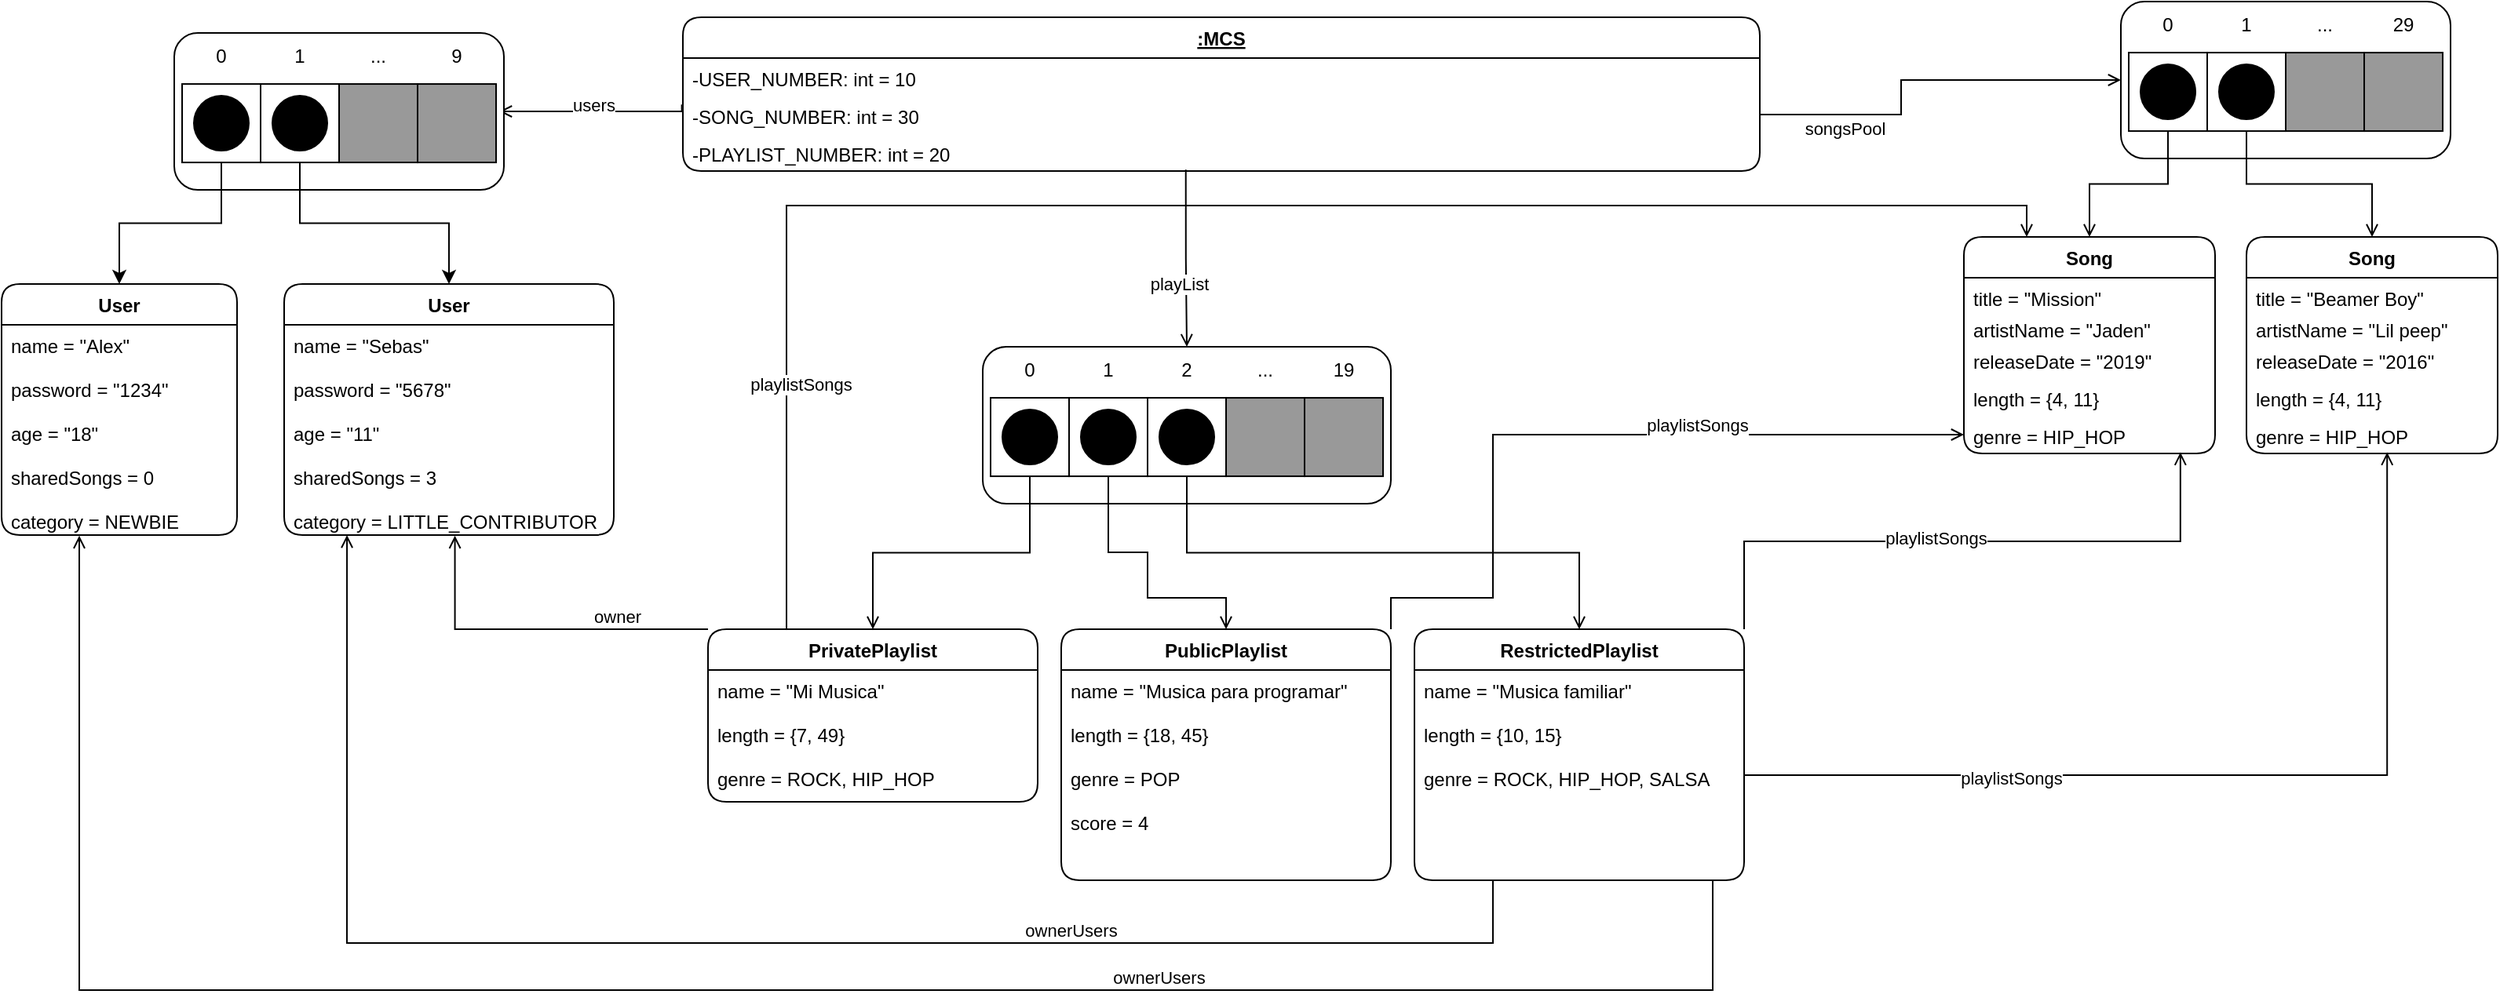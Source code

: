 <mxfile version="13.9.2" type="device"><diagram id="lf12_wgL54QdWdmyOQXL" name="Page-1"><mxGraphModel dx="2583" dy="2259" grid="1" gridSize="10" guides="1" tooltips="1" connect="1" arrows="1" fold="1" page="1" pageScale="1" pageWidth="827" pageHeight="1169" math="0" shadow="0"><root><mxCell id="0"/><mxCell id="1" parent="0"/><mxCell id="f4DITkPFxF15eC7RWUfP-1" value="User" style="swimlane;fontStyle=1;align=center;verticalAlign=top;childLayout=stackLayout;horizontal=1;startSize=26;horizontalStack=0;resizeParent=1;resizeParentMax=0;resizeLast=0;collapsible=1;marginBottom=0;fillColor=none;rounded=1;" parent="1" vertex="1"><mxGeometry x="-600" y="-180" width="150" height="160" as="geometry"/></mxCell><mxCell id="f4DITkPFxF15eC7RWUfP-2" value="name = &quot;Alex&quot;&#10;&#10;password = &quot;1234&quot;&#10;&#10;age = &quot;18&quot;&#10;&#10;sharedSongs = 0&#10;&#10;category = NEWBIE" style="text;strokeColor=none;fillColor=none;align=left;verticalAlign=top;spacingLeft=4;spacingRight=4;overflow=hidden;rotatable=0;points=[[0,0.5],[1,0.5]];portConstraint=eastwest;" parent="f4DITkPFxF15eC7RWUfP-1" vertex="1"><mxGeometry y="26" width="150" height="134" as="geometry"/></mxCell><mxCell id="f4DITkPFxF15eC7RWUfP-12" value="Song" style="swimlane;fontStyle=1;align=center;verticalAlign=top;childLayout=stackLayout;horizontal=1;startSize=26;horizontalStack=0;resizeParent=1;resizeParentMax=0;resizeLast=0;collapsible=1;marginBottom=0;rounded=1;" parent="1" vertex="1"><mxGeometry x="650" y="-210" width="160" height="138" as="geometry"/></mxCell><mxCell id="KiHyuANmDvBm40jnsKNg-39" value="title = &quot;Mission&quot;" style="text;strokeColor=none;fillColor=none;align=left;verticalAlign=top;spacingLeft=4;spacingRight=4;overflow=hidden;rotatable=0;points=[[0,0.5],[1,0.5]];portConstraint=eastwest;" parent="f4DITkPFxF15eC7RWUfP-12" vertex="1"><mxGeometry y="26" width="160" height="20" as="geometry"/></mxCell><mxCell id="KiHyuANmDvBm40jnsKNg-40" value="artistName = &quot;Jaden&quot;" style="text;strokeColor=none;fillColor=none;align=left;verticalAlign=top;spacingLeft=4;spacingRight=4;overflow=hidden;rotatable=0;points=[[0,0.5],[1,0.5]];portConstraint=eastwest;" parent="f4DITkPFxF15eC7RWUfP-12" vertex="1"><mxGeometry y="46" width="160" height="20" as="geometry"/></mxCell><mxCell id="KiHyuANmDvBm40jnsKNg-41" value="releaseDate = &quot;2019&quot;" style="text;strokeColor=none;fillColor=none;align=left;verticalAlign=top;spacingLeft=4;spacingRight=4;overflow=hidden;rotatable=0;points=[[0,0.5],[1,0.5]];portConstraint=eastwest;" parent="f4DITkPFxF15eC7RWUfP-12" vertex="1"><mxGeometry y="66" width="160" height="24" as="geometry"/></mxCell><mxCell id="KiHyuANmDvBm40jnsKNg-43" value="length = {4, 11}" style="text;strokeColor=none;fillColor=none;align=left;verticalAlign=top;spacingLeft=4;spacingRight=4;overflow=hidden;rotatable=0;points=[[0,0.5],[1,0.5]];portConstraint=eastwest;" parent="f4DITkPFxF15eC7RWUfP-12" vertex="1"><mxGeometry y="90" width="160" height="24" as="geometry"/></mxCell><mxCell id="DEvABhNCmyOokX2uYE2Q-103" value="genre = HIP_HOP" style="text;strokeColor=none;fillColor=none;align=left;verticalAlign=top;spacingLeft=4;spacingRight=4;overflow=hidden;rotatable=0;points=[[0,0.5],[1,0.5]];portConstraint=eastwest;" vertex="1" parent="f4DITkPFxF15eC7RWUfP-12"><mxGeometry y="114" width="160" height="24" as="geometry"/></mxCell><mxCell id="f4DITkPFxF15eC7RWUfP-27" value=":MCS" style="swimlane;fontStyle=5;align=center;verticalAlign=top;childLayout=stackLayout;horizontal=1;startSize=26;horizontalStack=0;resizeParent=1;resizeParentMax=0;resizeLast=0;collapsible=1;marginBottom=0;rounded=1;" parent="1" vertex="1"><mxGeometry x="-166" y="-350" width="686" height="98" as="geometry"/></mxCell><mxCell id="f4DITkPFxF15eC7RWUfP-28" value="-USER_NUMBER: int = 10" style="text;strokeColor=none;fillColor=none;align=left;verticalAlign=top;spacingLeft=4;spacingRight=4;overflow=hidden;rotatable=0;points=[[0,0.5],[1,0.5]];portConstraint=eastwest;" parent="f4DITkPFxF15eC7RWUfP-27" vertex="1"><mxGeometry y="26" width="686" height="24" as="geometry"/></mxCell><mxCell id="DEvABhNCmyOokX2uYE2Q-11" value="-SONG_NUMBER: int = 30" style="text;strokeColor=none;fillColor=none;align=left;verticalAlign=top;spacingLeft=4;spacingRight=4;overflow=hidden;rotatable=0;points=[[0,0.5],[1,0.5]];portConstraint=eastwest;" vertex="1" parent="f4DITkPFxF15eC7RWUfP-27"><mxGeometry y="50" width="686" height="24" as="geometry"/></mxCell><mxCell id="DEvABhNCmyOokX2uYE2Q-12" value="-PLAYLIST_NUMBER: int = 20" style="text;strokeColor=none;fillColor=none;align=left;verticalAlign=top;spacingLeft=4;spacingRight=4;overflow=hidden;rotatable=0;points=[[0,0.5],[1,0.5]];portConstraint=eastwest;" vertex="1" parent="f4DITkPFxF15eC7RWUfP-27"><mxGeometry y="74" width="686" height="24" as="geometry"/></mxCell><mxCell id="f4DITkPFxF15eC7RWUfP-50" value="" style="endArrow=open;html=1;entryX=1;entryY=0.5;entryDx=0;entryDy=0;endFill=0;exitX=-0.001;exitY=0.236;exitDx=0;exitDy=0;rounded=0;edgeStyle=orthogonalEdgeStyle;exitPerimeter=0;" parent="1" source="DEvABhNCmyOokX2uYE2Q-11" edge="1"><mxGeometry width="50" height="50" relative="1" as="geometry"><mxPoint x="-136" y="-230" as="sourcePoint"/><mxPoint x="-283" y="-290" as="targetPoint"/><Array as="points"><mxPoint x="-167" y="-290"/></Array></mxGeometry></mxCell><mxCell id="f4DITkPFxF15eC7RWUfP-51" value="users" style="edgeLabel;html=1;align=center;verticalAlign=middle;resizable=0;points=[];" parent="f4DITkPFxF15eC7RWUfP-50" vertex="1" connectable="0"><mxGeometry x="-0.381" y="3" relative="1" as="geometry"><mxPoint x="-23.05" y="-7.0" as="offset"/></mxGeometry></mxCell><mxCell id="KiHyuANmDvBm40jnsKNg-65" style="edgeStyle=orthogonalEdgeStyle;rounded=0;orthogonalLoop=1;jettySize=auto;html=1;entryX=0.5;entryY=0;entryDx=0;entryDy=0;endArrow=open;endFill=0;exitX=0.467;exitY=0.964;exitDx=0;exitDy=0;exitPerimeter=0;" parent="1" source="DEvABhNCmyOokX2uYE2Q-12" target="DEvABhNCmyOokX2uYE2Q-60" edge="1"><mxGeometry relative="1" as="geometry"><mxPoint x="159.85" y="265.79" as="sourcePoint"/><Array as="points"><mxPoint x="154" y="-196"/><mxPoint x="155" y="-196"/></Array></mxGeometry></mxCell><mxCell id="KiHyuANmDvBm40jnsKNg-66" value="playList" style="edgeLabel;html=1;align=center;verticalAlign=middle;resizable=0;points=[];" parent="KiHyuANmDvBm40jnsKNg-65" vertex="1" connectable="0"><mxGeometry x="-0.091" y="-3" relative="1" as="geometry"><mxPoint x="-2" y="21.2" as="offset"/></mxGeometry></mxCell><mxCell id="DEvABhNCmyOokX2uYE2Q-19" value="" style="endArrow=open;html=1;endFill=0;exitX=0;exitY=0;exitDx=0;exitDy=0;rounded=0;edgeStyle=orthogonalEdgeStyle;entryX=0.518;entryY=1.003;entryDx=0;entryDy=0;entryPerimeter=0;" edge="1" parent="1" source="DEvABhNCmyOokX2uYE2Q-71" target="DEvABhNCmyOokX2uYE2Q-51"><mxGeometry width="50" height="50" relative="1" as="geometry"><mxPoint x="-250" y="880" as="sourcePoint"/><mxPoint x="-310" y="53" as="targetPoint"/><Array as="points"><mxPoint x="-311" y="40"/></Array></mxGeometry></mxCell><mxCell id="DEvABhNCmyOokX2uYE2Q-20" value="owner" style="edgeLabel;html=1;align=center;verticalAlign=middle;resizable=0;points=[];" vertex="1" connectable="0" parent="DEvABhNCmyOokX2uYE2Q-19"><mxGeometry x="-0.381" y="3" relative="1" as="geometry"><mxPoint x="10.03" y="-11.69" as="offset"/></mxGeometry></mxCell><mxCell id="DEvABhNCmyOokX2uYE2Q-22" value="" style="endArrow=open;html=1;entryX=0.33;entryY=1.003;entryDx=0;entryDy=0;endFill=0;rounded=0;edgeStyle=orthogonalEdgeStyle;entryPerimeter=0;" edge="1" parent="1" source="DEvABhNCmyOokX2uYE2Q-74" target="f4DITkPFxF15eC7RWUfP-2"><mxGeometry width="50" height="50" relative="1" as="geometry"><mxPoint x="490" y="998" as="sourcePoint"/><mxPoint x="-369.8" y="54.16" as="targetPoint"/><Array as="points"><mxPoint x="490" y="270"/><mxPoint x="-550" y="270"/></Array></mxGeometry></mxCell><mxCell id="DEvABhNCmyOokX2uYE2Q-23" value="ownerUsers" style="edgeLabel;html=1;align=center;verticalAlign=middle;resizable=0;points=[];" vertex="1" connectable="0" parent="DEvABhNCmyOokX2uYE2Q-22"><mxGeometry x="-0.381" y="3" relative="1" as="geometry"><mxPoint x="10.03" y="-11.69" as="offset"/></mxGeometry></mxCell><mxCell id="DEvABhNCmyOokX2uYE2Q-46" value="" style="rounded=1;whiteSpace=wrap;html=1;fillColor=#FFFFFF;dropTarget=1;autosize=1;container=1;fixDash=0;backgroundOutline=0;resizeWidth=1;resizeHeight=1;treeMoving=1;snapToPoint=1;recursiveResize=0;" vertex="1" parent="1"><mxGeometry x="-490" y="-340" width="210" height="100" as="geometry"><mxRectangle x="-490" y="-340" width="50" height="40" as="alternateBounds"/></mxGeometry></mxCell><mxCell id="DEvABhNCmyOokX2uYE2Q-44" value="9" style="text;html=1;strokeColor=none;fillColor=none;align=center;verticalAlign=middle;whiteSpace=wrap;rounded=0;" vertex="1" parent="DEvABhNCmyOokX2uYE2Q-46"><mxGeometry x="160" width="40" height="30.986" as="geometry"/></mxCell><mxCell id="DEvABhNCmyOokX2uYE2Q-39" value="" style="whiteSpace=wrap;html=1;aspect=fixed;rounded=0;fillColor=#999999;" vertex="1" parent="DEvABhNCmyOokX2uYE2Q-46"><mxGeometry x="155" y="32.535" width="50" height="50" as="geometry"/></mxCell><mxCell id="DEvABhNCmyOokX2uYE2Q-37" value="" style="whiteSpace=wrap;html=1;aspect=fixed;rounded=0;fillColor=#999999;" vertex="1" parent="DEvABhNCmyOokX2uYE2Q-46"><mxGeometry x="105" y="32.535" width="50" height="50" as="geometry"/></mxCell><mxCell id="DEvABhNCmyOokX2uYE2Q-43" value="..." style="text;html=1;strokeColor=none;fillColor=none;align=center;verticalAlign=middle;whiteSpace=wrap;rounded=0;" vertex="1" parent="DEvABhNCmyOokX2uYE2Q-46"><mxGeometry x="110" width="40" height="30.986" as="geometry"/></mxCell><mxCell id="DEvABhNCmyOokX2uYE2Q-42" value="1" style="text;html=1;strokeColor=none;fillColor=none;align=center;verticalAlign=middle;whiteSpace=wrap;rounded=0;" vertex="1" parent="DEvABhNCmyOokX2uYE2Q-46"><mxGeometry x="60" width="40" height="30.986" as="geometry"/></mxCell><mxCell id="DEvABhNCmyOokX2uYE2Q-30" value="" style="whiteSpace=wrap;html=1;aspect=fixed;rounded=0;dropTarget=1;" vertex="1" parent="DEvABhNCmyOokX2uYE2Q-46"><mxGeometry x="55" y="32.535" width="50" height="50" as="geometry"/></mxCell><mxCell id="DEvABhNCmyOokX2uYE2Q-36" value="" style="ellipse;whiteSpace=wrap;html=1;aspect=fixed;rounded=0;fillColor=#000000;" vertex="1" parent="DEvABhNCmyOokX2uYE2Q-46"><mxGeometry x="62.5" y="40.035" width="35" height="35" as="geometry"/></mxCell><mxCell id="DEvABhNCmyOokX2uYE2Q-29" value="" style="whiteSpace=wrap;html=1;aspect=fixed;rounded=0;" vertex="1" parent="DEvABhNCmyOokX2uYE2Q-46"><mxGeometry x="5" y="32.535" width="50" height="50" as="geometry"/></mxCell><mxCell id="DEvABhNCmyOokX2uYE2Q-35" value="" style="ellipse;whiteSpace=wrap;html=1;aspect=fixed;rounded=0;fillColor=#000000;" vertex="1" parent="DEvABhNCmyOokX2uYE2Q-46"><mxGeometry x="12.5" y="40.035" width="35" height="35" as="geometry"/></mxCell><mxCell id="DEvABhNCmyOokX2uYE2Q-41" value="0" style="text;html=1;strokeColor=none;fillColor=none;align=center;verticalAlign=middle;whiteSpace=wrap;rounded=0;" vertex="1" parent="DEvABhNCmyOokX2uYE2Q-46"><mxGeometry x="10" width="40" height="30.986" as="geometry"/></mxCell><mxCell id="DEvABhNCmyOokX2uYE2Q-50" value="User" style="swimlane;fontStyle=1;align=center;verticalAlign=top;childLayout=stackLayout;horizontal=1;startSize=26;horizontalStack=0;resizeParent=1;resizeParentMax=0;resizeLast=0;collapsible=1;marginBottom=0;fillColor=none;rounded=1;" vertex="1" parent="1"><mxGeometry x="-420" y="-180" width="210" height="160" as="geometry"/></mxCell><mxCell id="DEvABhNCmyOokX2uYE2Q-51" value="name = &quot;Sebas&quot;&#10;&#10;password = &quot;5678&quot;&#10;&#10;age = &quot;11&quot;&#10;&#10;sharedSongs = 3&#10;&#10;category = LITTLE_CONTRIBUTOR" style="text;strokeColor=none;fillColor=none;align=left;verticalAlign=top;spacingLeft=4;spacingRight=4;overflow=hidden;rotatable=0;points=[[0,0.5],[1,0.5]];portConstraint=eastwest;" vertex="1" parent="DEvABhNCmyOokX2uYE2Q-50"><mxGeometry y="26" width="210" height="134" as="geometry"/></mxCell><mxCell id="DEvABhNCmyOokX2uYE2Q-53" style="edgeStyle=orthogonalEdgeStyle;rounded=0;orthogonalLoop=1;jettySize=auto;html=1;exitX=0.5;exitY=1;exitDx=0;exitDy=0;" edge="1" parent="1" source="DEvABhNCmyOokX2uYE2Q-29" target="f4DITkPFxF15eC7RWUfP-1"><mxGeometry relative="1" as="geometry"/></mxCell><mxCell id="DEvABhNCmyOokX2uYE2Q-55" style="edgeStyle=orthogonalEdgeStyle;rounded=0;orthogonalLoop=1;jettySize=auto;html=1;exitX=0.5;exitY=1;exitDx=0;exitDy=0;" edge="1" parent="1" source="DEvABhNCmyOokX2uYE2Q-30" target="DEvABhNCmyOokX2uYE2Q-50"><mxGeometry relative="1" as="geometry"/></mxCell><mxCell id="DEvABhNCmyOokX2uYE2Q-56" value="" style="rounded=1;whiteSpace=wrap;html=1;fillColor=#FFFFFF;dropTarget=1;autosize=1;container=1;fixDash=0;backgroundOutline=0;resizeWidth=1;resizeHeight=1;treeMoving=1;snapToPoint=1;recursiveResize=0;" vertex="1" parent="1"><mxGeometry x="25" y="-140" width="260" height="100" as="geometry"><mxRectangle x="130" y="-153" width="50" height="40" as="alternateBounds"/></mxGeometry></mxCell><mxCell id="DEvABhNCmyOokX2uYE2Q-57" value="19" style="text;html=1;strokeColor=none;fillColor=none;align=center;verticalAlign=middle;whiteSpace=wrap;rounded=0;" vertex="1" parent="DEvABhNCmyOokX2uYE2Q-56"><mxGeometry x="210" width="40" height="30.986" as="geometry"/></mxCell><mxCell id="DEvABhNCmyOokX2uYE2Q-58" value="" style="whiteSpace=wrap;html=1;aspect=fixed;rounded=0;fillColor=#999999;" vertex="1" parent="DEvABhNCmyOokX2uYE2Q-56"><mxGeometry x="205" y="32.535" width="50" height="50" as="geometry"/></mxCell><mxCell id="DEvABhNCmyOokX2uYE2Q-59" value="" style="whiteSpace=wrap;html=1;aspect=fixed;rounded=0;fillColor=#FFFFFF;" vertex="1" parent="DEvABhNCmyOokX2uYE2Q-56"><mxGeometry x="105" y="32.535" width="50" height="50" as="geometry"/></mxCell><mxCell id="DEvABhNCmyOokX2uYE2Q-60" value="2" style="text;html=1;strokeColor=none;fillColor=none;align=center;verticalAlign=middle;whiteSpace=wrap;rounded=0;" vertex="1" parent="DEvABhNCmyOokX2uYE2Q-56"><mxGeometry x="110" width="40" height="30.986" as="geometry"/></mxCell><mxCell id="DEvABhNCmyOokX2uYE2Q-61" value="1" style="text;html=1;strokeColor=none;fillColor=none;align=center;verticalAlign=middle;whiteSpace=wrap;rounded=0;" vertex="1" parent="DEvABhNCmyOokX2uYE2Q-56"><mxGeometry x="60" width="40" height="30.986" as="geometry"/></mxCell><mxCell id="DEvABhNCmyOokX2uYE2Q-62" value="" style="whiteSpace=wrap;html=1;aspect=fixed;rounded=0;dropTarget=1;" vertex="1" parent="DEvABhNCmyOokX2uYE2Q-56"><mxGeometry x="55" y="32.535" width="50" height="50" as="geometry"/></mxCell><mxCell id="DEvABhNCmyOokX2uYE2Q-63" value="" style="ellipse;whiteSpace=wrap;html=1;aspect=fixed;rounded=0;fillColor=#000000;" vertex="1" parent="DEvABhNCmyOokX2uYE2Q-56"><mxGeometry x="62.5" y="40.035" width="35" height="35" as="geometry"/></mxCell><mxCell id="DEvABhNCmyOokX2uYE2Q-64" value="" style="whiteSpace=wrap;html=1;aspect=fixed;rounded=0;" vertex="1" parent="DEvABhNCmyOokX2uYE2Q-56"><mxGeometry x="5" y="32.535" width="50" height="50" as="geometry"/></mxCell><mxCell id="DEvABhNCmyOokX2uYE2Q-65" value="" style="ellipse;whiteSpace=wrap;html=1;aspect=fixed;rounded=0;fillColor=#000000;" vertex="1" parent="DEvABhNCmyOokX2uYE2Q-56"><mxGeometry x="12.5" y="40.035" width="35" height="35" as="geometry"/></mxCell><mxCell id="DEvABhNCmyOokX2uYE2Q-66" value="0" style="text;html=1;strokeColor=none;fillColor=none;align=center;verticalAlign=middle;whiteSpace=wrap;rounded=0;" vertex="1" parent="DEvABhNCmyOokX2uYE2Q-56"><mxGeometry x="10" width="40" height="30.986" as="geometry"/></mxCell><mxCell id="DEvABhNCmyOokX2uYE2Q-68" value="" style="whiteSpace=wrap;html=1;aspect=fixed;rounded=0;fillColor=#999999;" vertex="1" parent="DEvABhNCmyOokX2uYE2Q-56"><mxGeometry x="155" y="32.535" width="50" height="50" as="geometry"/></mxCell><mxCell id="DEvABhNCmyOokX2uYE2Q-69" value="..." style="text;html=1;strokeColor=none;fillColor=none;align=center;verticalAlign=middle;whiteSpace=wrap;rounded=0;" vertex="1" parent="DEvABhNCmyOokX2uYE2Q-56"><mxGeometry x="160" width="40" height="30.986" as="geometry"/></mxCell><mxCell id="DEvABhNCmyOokX2uYE2Q-70" value="" style="ellipse;whiteSpace=wrap;html=1;aspect=fixed;rounded=0;fillColor=#000000;" vertex="1" parent="DEvABhNCmyOokX2uYE2Q-56"><mxGeometry x="112.5" y="40.035" width="35" height="35" as="geometry"/></mxCell><mxCell id="DEvABhNCmyOokX2uYE2Q-121" style="edgeStyle=orthogonalEdgeStyle;rounded=0;orthogonalLoop=1;jettySize=auto;html=1;exitX=0.25;exitY=0;exitDx=0;exitDy=0;entryX=0.25;entryY=0;entryDx=0;entryDy=0;endArrow=open;endFill=0;" edge="1" parent="1" source="DEvABhNCmyOokX2uYE2Q-71" target="f4DITkPFxF15eC7RWUfP-12"><mxGeometry relative="1" as="geometry"><Array as="points"><mxPoint x="-100" y="40"/><mxPoint x="-100" y="-230"/><mxPoint x="690" y="-230"/></Array></mxGeometry></mxCell><mxCell id="DEvABhNCmyOokX2uYE2Q-71" value="PrivatePlaylist" style="swimlane;fontStyle=1;align=center;verticalAlign=top;childLayout=stackLayout;horizontal=1;startSize=26;horizontalStack=0;resizeParent=1;resizeParentMax=0;resizeLast=0;collapsible=1;marginBottom=0;fillColor=none;rounded=1;" vertex="1" parent="1"><mxGeometry x="-150" y="40" width="210" height="110" as="geometry"/></mxCell><mxCell id="DEvABhNCmyOokX2uYE2Q-72" value="name = &quot;Mi Musica&quot;&#10;&#10;length = {7, 49}&#10;&#10;genre = ROCK, HIP_HOP" style="text;strokeColor=none;fillColor=none;align=left;verticalAlign=top;spacingLeft=4;spacingRight=4;overflow=hidden;rotatable=0;points=[[0,0.5],[1,0.5]];portConstraint=eastwest;" vertex="1" parent="DEvABhNCmyOokX2uYE2Q-71"><mxGeometry y="26" width="210" height="84" as="geometry"/></mxCell><mxCell id="DEvABhNCmyOokX2uYE2Q-113" style="edgeStyle=orthogonalEdgeStyle;rounded=0;orthogonalLoop=1;jettySize=auto;html=1;exitX=1;exitY=0;exitDx=0;exitDy=0;entryX=0.862;entryY=0.971;entryDx=0;entryDy=0;entryPerimeter=0;endArrow=open;endFill=0;" edge="1" parent="1" source="DEvABhNCmyOokX2uYE2Q-73" target="DEvABhNCmyOokX2uYE2Q-103"><mxGeometry relative="1" as="geometry"/></mxCell><mxCell id="DEvABhNCmyOokX2uYE2Q-117" value="&lt;span style=&quot;color: rgba(0 , 0 , 0 , 0) ; font-family: monospace ; font-size: 0px ; background-color: rgb(248 , 249 , 250)&quot;&gt;%3CmxGraphModel%3E%3Croot%3E%3CmxCell%20id%3D%220%22%2F%3E%3CmxCell%20id%3D%221%22%20parent%3D%220%22%2F%3E%3CmxCell%20id%3D%222%22%20value%3D%22playlistSongs%22%20style%3D%22edgeLabel%3Bhtml%3D1%3Balign%3Dcenter%3BverticalAlign%3Dmiddle%3Bresizable%3D0%3Bpoints%3D%5B%5D%3B%22%20vertex%3D%221%22%20connectable%3D%220%22%20parent%3D%221%22%3E%3CmxGeometry%20x%3D%22680%22%20y%3D%22135%22%20as%3D%22geometry%22%2F%3E%3C%2FmxCell%3E%3C%2Froot%3E%3C%2FmxGraphModel%3Eplay&lt;/span&gt;" style="edgeLabel;html=1;align=center;verticalAlign=middle;resizable=0;points=[];" vertex="1" connectable="0" parent="DEvABhNCmyOokX2uYE2Q-113"><mxGeometry x="-0.139" y="-2" relative="1" as="geometry"><mxPoint as="offset"/></mxGeometry></mxCell><mxCell id="DEvABhNCmyOokX2uYE2Q-118" value="playlistSongs" style="edgeLabel;html=1;align=center;verticalAlign=middle;resizable=0;points=[];" vertex="1" connectable="0" parent="DEvABhNCmyOokX2uYE2Q-113"><mxGeometry x="-0.092" y="2" relative="1" as="geometry"><mxPoint as="offset"/></mxGeometry></mxCell><mxCell id="DEvABhNCmyOokX2uYE2Q-73" value="RestrictedPlaylist" style="swimlane;fontStyle=1;align=center;verticalAlign=top;childLayout=stackLayout;horizontal=1;startSize=26;horizontalStack=0;resizeParent=1;resizeParentMax=0;resizeLast=0;collapsible=1;marginBottom=0;fillColor=none;rounded=1;" vertex="1" parent="1"><mxGeometry x="300" y="40" width="210" height="160" as="geometry"/></mxCell><mxCell id="DEvABhNCmyOokX2uYE2Q-74" value="name = &quot;Musica familiar&quot;&#10;&#10;length = {10, 15}&#10;&#10;genre = ROCK, HIP_HOP, SALSA" style="text;strokeColor=none;fillColor=none;align=left;verticalAlign=top;spacingLeft=4;spacingRight=4;overflow=hidden;rotatable=0;points=[[0,0.5],[1,0.5]];portConstraint=eastwest;" vertex="1" parent="DEvABhNCmyOokX2uYE2Q-73"><mxGeometry y="26" width="210" height="134" as="geometry"/></mxCell><mxCell id="DEvABhNCmyOokX2uYE2Q-119" style="edgeStyle=orthogonalEdgeStyle;rounded=0;orthogonalLoop=1;jettySize=auto;html=1;exitX=1;exitY=0;exitDx=0;exitDy=0;entryX=0;entryY=0.5;entryDx=0;entryDy=0;endArrow=open;endFill=0;" edge="1" parent="1" source="DEvABhNCmyOokX2uYE2Q-75" target="DEvABhNCmyOokX2uYE2Q-103"><mxGeometry relative="1" as="geometry"><Array as="points"><mxPoint x="285" y="20"/><mxPoint x="350" y="20"/><mxPoint x="350" y="-84"/></Array></mxGeometry></mxCell><mxCell id="DEvABhNCmyOokX2uYE2Q-75" value="PublicPlaylist" style="swimlane;fontStyle=1;align=center;verticalAlign=top;childLayout=stackLayout;horizontal=1;startSize=26;horizontalStack=0;resizeParent=1;resizeParentMax=0;resizeLast=0;collapsible=1;marginBottom=0;fillColor=none;rounded=1;" vertex="1" parent="1"><mxGeometry x="75" y="40" width="210" height="160" as="geometry"/></mxCell><mxCell id="DEvABhNCmyOokX2uYE2Q-76" value="name = &quot;Musica para programar&quot;&#10;&#10;length = {18, 45}&#10;&#10;genre = POP&#10;&#10;score = 4" style="text;strokeColor=none;fillColor=none;align=left;verticalAlign=top;spacingLeft=4;spacingRight=4;overflow=hidden;rotatable=0;points=[[0,0.5],[1,0.5]];portConstraint=eastwest;" vertex="1" parent="DEvABhNCmyOokX2uYE2Q-75"><mxGeometry y="26" width="210" height="134" as="geometry"/></mxCell><mxCell id="DEvABhNCmyOokX2uYE2Q-77" value="" style="rounded=1;whiteSpace=wrap;html=1;fillColor=#FFFFFF;dropTarget=1;autosize=1;container=1;fixDash=0;backgroundOutline=0;resizeWidth=1;resizeHeight=1;treeMoving=1;snapToPoint=1;recursiveResize=0;" vertex="1" parent="1"><mxGeometry x="750" y="-360" width="210" height="100" as="geometry"><mxRectangle x="750" y="-360" width="50" height="40" as="alternateBounds"/></mxGeometry></mxCell><mxCell id="DEvABhNCmyOokX2uYE2Q-78" value="29" style="text;html=1;strokeColor=none;fillColor=none;align=center;verticalAlign=middle;whiteSpace=wrap;rounded=0;" vertex="1" parent="DEvABhNCmyOokX2uYE2Q-77"><mxGeometry x="160" width="40" height="30.986" as="geometry"/></mxCell><mxCell id="DEvABhNCmyOokX2uYE2Q-79" value="" style="whiteSpace=wrap;html=1;aspect=fixed;rounded=0;fillColor=#999999;" vertex="1" parent="DEvABhNCmyOokX2uYE2Q-77"><mxGeometry x="155" y="32.535" width="50" height="50" as="geometry"/></mxCell><mxCell id="DEvABhNCmyOokX2uYE2Q-80" value="" style="whiteSpace=wrap;html=1;aspect=fixed;rounded=0;fillColor=#999999;" vertex="1" parent="DEvABhNCmyOokX2uYE2Q-77"><mxGeometry x="105" y="32.535" width="50" height="50" as="geometry"/></mxCell><mxCell id="DEvABhNCmyOokX2uYE2Q-81" value="..." style="text;html=1;strokeColor=none;fillColor=none;align=center;verticalAlign=middle;whiteSpace=wrap;rounded=0;" vertex="1" parent="DEvABhNCmyOokX2uYE2Q-77"><mxGeometry x="110" width="40" height="30.986" as="geometry"/></mxCell><mxCell id="DEvABhNCmyOokX2uYE2Q-82" value="1" style="text;html=1;strokeColor=none;fillColor=none;align=center;verticalAlign=middle;whiteSpace=wrap;rounded=0;" vertex="1" parent="DEvABhNCmyOokX2uYE2Q-77"><mxGeometry x="60" width="40" height="30.986" as="geometry"/></mxCell><mxCell id="DEvABhNCmyOokX2uYE2Q-83" value="" style="whiteSpace=wrap;html=1;aspect=fixed;rounded=0;dropTarget=1;" vertex="1" parent="DEvABhNCmyOokX2uYE2Q-77"><mxGeometry x="55" y="32.535" width="50" height="50" as="geometry"/></mxCell><mxCell id="DEvABhNCmyOokX2uYE2Q-84" value="" style="ellipse;whiteSpace=wrap;html=1;aspect=fixed;rounded=0;fillColor=#000000;" vertex="1" parent="DEvABhNCmyOokX2uYE2Q-77"><mxGeometry x="62.5" y="40.035" width="35" height="35" as="geometry"/></mxCell><mxCell id="DEvABhNCmyOokX2uYE2Q-85" value="" style="whiteSpace=wrap;html=1;aspect=fixed;rounded=0;" vertex="1" parent="DEvABhNCmyOokX2uYE2Q-77"><mxGeometry x="5" y="32.535" width="50" height="50" as="geometry"/></mxCell><mxCell id="DEvABhNCmyOokX2uYE2Q-86" value="" style="ellipse;whiteSpace=wrap;html=1;aspect=fixed;rounded=0;fillColor=#000000;" vertex="1" parent="DEvABhNCmyOokX2uYE2Q-77"><mxGeometry x="12.5" y="40.035" width="35" height="35" as="geometry"/></mxCell><mxCell id="DEvABhNCmyOokX2uYE2Q-87" value="0" style="text;html=1;strokeColor=none;fillColor=none;align=center;verticalAlign=middle;whiteSpace=wrap;rounded=0;" vertex="1" parent="DEvABhNCmyOokX2uYE2Q-77"><mxGeometry x="10" width="40" height="30.986" as="geometry"/></mxCell><mxCell id="DEvABhNCmyOokX2uYE2Q-91" value="" style="endArrow=open;html=1;endFill=0;exitX=1;exitY=0.5;exitDx=0;exitDy=0;rounded=0;edgeStyle=orthogonalEdgeStyle;entryX=0;entryY=0.5;entryDx=0;entryDy=0;" edge="1" parent="1" source="DEvABhNCmyOokX2uYE2Q-11" target="DEvABhNCmyOokX2uYE2Q-77"><mxGeometry width="50" height="50" relative="1" as="geometry"><mxPoint x="535" y="-289" as="sourcePoint"/><mxPoint x="695" y="-291" as="targetPoint"/><Array as="points"><mxPoint x="610" y="-288"/><mxPoint x="610" y="-310"/></Array></mxGeometry></mxCell><mxCell id="DEvABhNCmyOokX2uYE2Q-92" value="songsPool" style="edgeLabel;html=1;align=center;verticalAlign=middle;resizable=0;points=[];" vertex="1" connectable="0" parent="DEvABhNCmyOokX2uYE2Q-91"><mxGeometry x="-0.508" y="2" relative="1" as="geometry"><mxPoint x="-8.0" y="11.23" as="offset"/></mxGeometry></mxCell><mxCell id="DEvABhNCmyOokX2uYE2Q-94" value="Song" style="swimlane;fontStyle=1;align=center;verticalAlign=top;childLayout=stackLayout;horizontal=1;startSize=26;horizontalStack=0;resizeParent=1;resizeParentMax=0;resizeLast=0;collapsible=1;marginBottom=0;rounded=1;" vertex="1" parent="1"><mxGeometry x="830" y="-210" width="160" height="138" as="geometry"/></mxCell><mxCell id="DEvABhNCmyOokX2uYE2Q-95" value="title = &quot;Beamer Boy&quot;" style="text;strokeColor=none;fillColor=none;align=left;verticalAlign=top;spacingLeft=4;spacingRight=4;overflow=hidden;rotatable=0;points=[[0,0.5],[1,0.5]];portConstraint=eastwest;" vertex="1" parent="DEvABhNCmyOokX2uYE2Q-94"><mxGeometry y="26" width="160" height="20" as="geometry"/></mxCell><mxCell id="DEvABhNCmyOokX2uYE2Q-96" value="artistName = &quot;Lil peep&quot;" style="text;strokeColor=none;fillColor=none;align=left;verticalAlign=top;spacingLeft=4;spacingRight=4;overflow=hidden;rotatable=0;points=[[0,0.5],[1,0.5]];portConstraint=eastwest;" vertex="1" parent="DEvABhNCmyOokX2uYE2Q-94"><mxGeometry y="46" width="160" height="20" as="geometry"/></mxCell><mxCell id="DEvABhNCmyOokX2uYE2Q-97" value="releaseDate = &quot;2016&quot;" style="text;strokeColor=none;fillColor=none;align=left;verticalAlign=top;spacingLeft=4;spacingRight=4;overflow=hidden;rotatable=0;points=[[0,0.5],[1,0.5]];portConstraint=eastwest;" vertex="1" parent="DEvABhNCmyOokX2uYE2Q-94"><mxGeometry y="66" width="160" height="24" as="geometry"/></mxCell><mxCell id="DEvABhNCmyOokX2uYE2Q-98" value="length = {4, 11}" style="text;strokeColor=none;fillColor=none;align=left;verticalAlign=top;spacingLeft=4;spacingRight=4;overflow=hidden;rotatable=0;points=[[0,0.5],[1,0.5]];portConstraint=eastwest;" vertex="1" parent="DEvABhNCmyOokX2uYE2Q-94"><mxGeometry y="90" width="160" height="24" as="geometry"/></mxCell><mxCell id="DEvABhNCmyOokX2uYE2Q-104" value="genre = HIP_HOP" style="text;strokeColor=none;fillColor=none;align=left;verticalAlign=top;spacingLeft=4;spacingRight=4;overflow=hidden;rotatable=0;points=[[0,0.5],[1,0.5]];portConstraint=eastwest;" vertex="1" parent="DEvABhNCmyOokX2uYE2Q-94"><mxGeometry y="114" width="160" height="24" as="geometry"/></mxCell><mxCell id="DEvABhNCmyOokX2uYE2Q-100" style="edgeStyle=orthogonalEdgeStyle;rounded=0;orthogonalLoop=1;jettySize=auto;html=1;exitX=0.5;exitY=1;exitDx=0;exitDy=0;endArrow=open;endFill=0;" edge="1" parent="1" source="DEvABhNCmyOokX2uYE2Q-85" target="f4DITkPFxF15eC7RWUfP-12"><mxGeometry relative="1" as="geometry"/></mxCell><mxCell id="DEvABhNCmyOokX2uYE2Q-101" style="edgeStyle=orthogonalEdgeStyle;rounded=0;orthogonalLoop=1;jettySize=auto;html=1;exitX=0.5;exitY=1;exitDx=0;exitDy=0;entryX=0.5;entryY=0;entryDx=0;entryDy=0;endArrow=open;endFill=0;" edge="1" parent="1" source="DEvABhNCmyOokX2uYE2Q-83" target="DEvABhNCmyOokX2uYE2Q-94"><mxGeometry relative="1" as="geometry"/></mxCell><mxCell id="DEvABhNCmyOokX2uYE2Q-107" style="edgeStyle=orthogonalEdgeStyle;rounded=0;orthogonalLoop=1;jettySize=auto;html=1;exitX=0.5;exitY=1;exitDx=0;exitDy=0;entryX=0.5;entryY=0;entryDx=0;entryDy=0;endArrow=open;endFill=0;" edge="1" parent="1" source="DEvABhNCmyOokX2uYE2Q-64" target="DEvABhNCmyOokX2uYE2Q-71"><mxGeometry relative="1" as="geometry"/></mxCell><mxCell id="DEvABhNCmyOokX2uYE2Q-108" style="edgeStyle=orthogonalEdgeStyle;rounded=0;orthogonalLoop=1;jettySize=auto;html=1;exitX=0.5;exitY=1;exitDx=0;exitDy=0;entryX=0.5;entryY=0;entryDx=0;entryDy=0;endArrow=open;endFill=0;" edge="1" parent="1" source="DEvABhNCmyOokX2uYE2Q-62" target="DEvABhNCmyOokX2uYE2Q-75"><mxGeometry relative="1" as="geometry"><Array as="points"><mxPoint x="105" y="-9"/><mxPoint x="130" y="-9"/><mxPoint x="130" y="20"/><mxPoint x="180" y="20"/></Array></mxGeometry></mxCell><mxCell id="DEvABhNCmyOokX2uYE2Q-109" style="edgeStyle=orthogonalEdgeStyle;rounded=0;orthogonalLoop=1;jettySize=auto;html=1;exitX=0.5;exitY=1;exitDx=0;exitDy=0;entryX=0.5;entryY=0;entryDx=0;entryDy=0;endArrow=open;endFill=0;" edge="1" parent="1" source="DEvABhNCmyOokX2uYE2Q-59" target="DEvABhNCmyOokX2uYE2Q-73"><mxGeometry relative="1" as="geometry"/></mxCell><mxCell id="DEvABhNCmyOokX2uYE2Q-110" value="" style="endArrow=open;html=1;entryX=0.33;entryY=1.003;entryDx=0;entryDy=0;endFill=0;rounded=0;edgeStyle=orthogonalEdgeStyle;entryPerimeter=0;" edge="1" parent="1" source="DEvABhNCmyOokX2uYE2Q-74"><mxGeometry width="50" height="50" relative="1" as="geometry"><mxPoint x="660.53" y="199.6" as="sourcePoint"/><mxPoint x="-379.97" y="-19.998" as="targetPoint"/><Array as="points"><mxPoint x="350" y="240"/><mxPoint x="-380" y="240"/></Array></mxGeometry></mxCell><mxCell id="DEvABhNCmyOokX2uYE2Q-111" value="ownerUsers" style="edgeLabel;html=1;align=center;verticalAlign=middle;resizable=0;points=[];" vertex="1" connectable="0" parent="DEvABhNCmyOokX2uYE2Q-110"><mxGeometry x="-0.381" y="3" relative="1" as="geometry"><mxPoint x="10.03" y="-11.69" as="offset"/></mxGeometry></mxCell><mxCell id="DEvABhNCmyOokX2uYE2Q-112" style="edgeStyle=orthogonalEdgeStyle;rounded=0;orthogonalLoop=1;jettySize=auto;html=1;exitX=1;exitY=0.5;exitDx=0;exitDy=0;entryX=0.56;entryY=0.971;entryDx=0;entryDy=0;entryPerimeter=0;endArrow=open;endFill=0;" edge="1" parent="1" source="DEvABhNCmyOokX2uYE2Q-74" target="DEvABhNCmyOokX2uYE2Q-104"><mxGeometry relative="1" as="geometry"/></mxCell><mxCell id="DEvABhNCmyOokX2uYE2Q-114" value="playlistSongs" style="edgeLabel;html=1;align=center;verticalAlign=middle;resizable=0;points=[];" vertex="1" connectable="0" parent="DEvABhNCmyOokX2uYE2Q-112"><mxGeometry x="-0.445" y="-2" relative="1" as="geometry"><mxPoint x="-1" as="offset"/></mxGeometry></mxCell><mxCell id="DEvABhNCmyOokX2uYE2Q-120" value="playlistSongs" style="edgeLabel;html=1;align=center;verticalAlign=middle;resizable=0;points=[];" vertex="1" connectable="0" parent="1"><mxGeometry x="479.997" y="-90" as="geometry"/></mxCell><mxCell id="DEvABhNCmyOokX2uYE2Q-122" value="playlistSongs" style="edgeLabel;html=1;align=center;verticalAlign=middle;resizable=0;points=[];" vertex="1" connectable="0" parent="1"><mxGeometry x="-60.003" y="-120" as="geometry"><mxPoint x="-31" y="4" as="offset"/></mxGeometry></mxCell></root></mxGraphModel></diagram></mxfile>